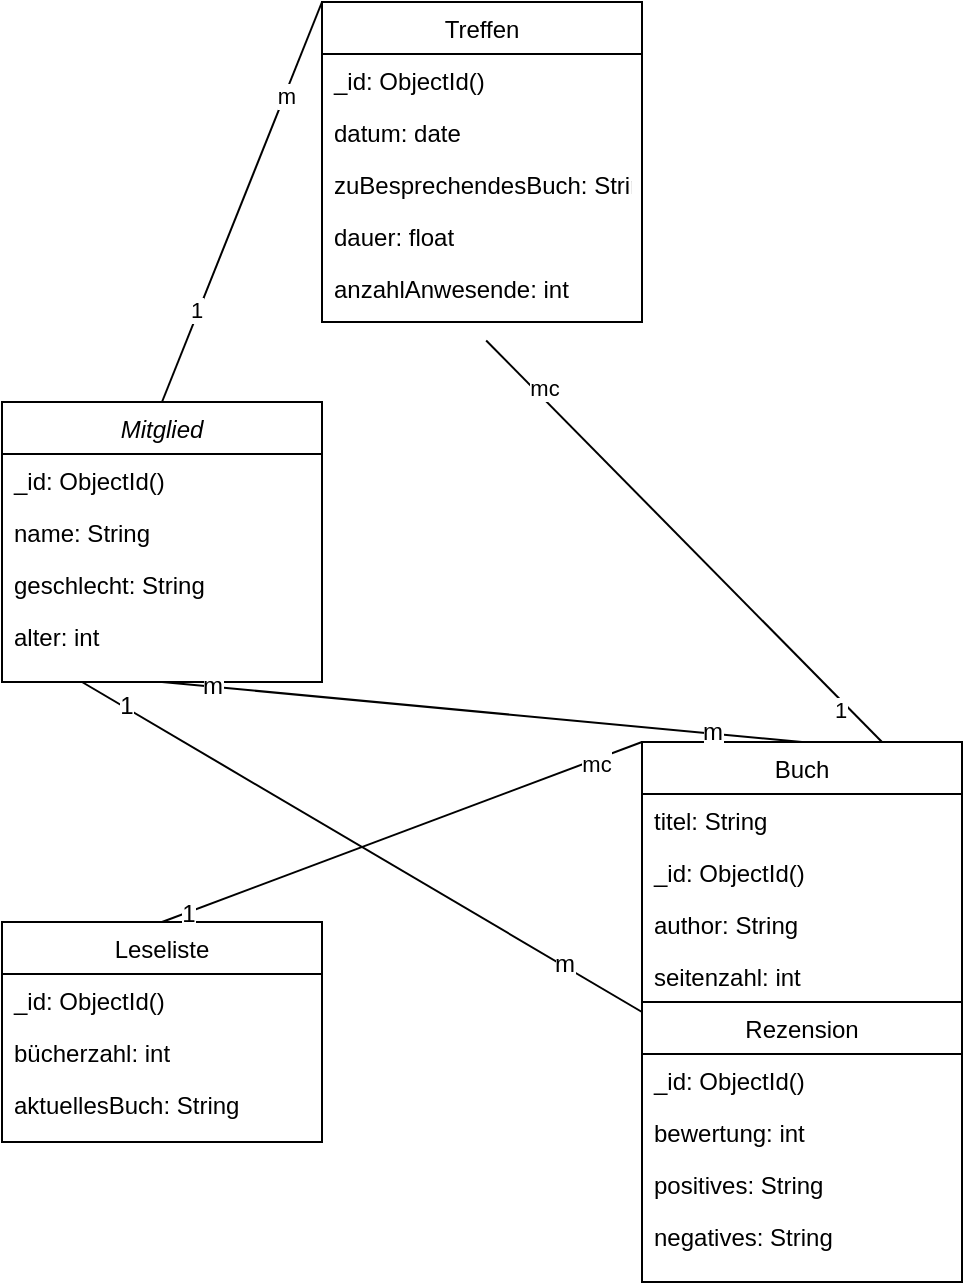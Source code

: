 <mxfile version="24.6.2" type="github">
  <diagram id="C5RBs43oDa-KdzZeNtuy" name="Page-1">
    <mxGraphModel dx="1293" dy="638" grid="1" gridSize="10" guides="1" tooltips="1" connect="1" arrows="1" fold="1" page="1" pageScale="1" pageWidth="827" pageHeight="1169" math="0" shadow="0">
      <root>
        <mxCell id="WIyWlLk6GJQsqaUBKTNV-0" />
        <mxCell id="WIyWlLk6GJQsqaUBKTNV-1" parent="WIyWlLk6GJQsqaUBKTNV-0" />
        <mxCell id="zkfFHV4jXpPFQw0GAbJ--0" value="Mitglied" style="swimlane;fontStyle=2;align=center;verticalAlign=top;childLayout=stackLayout;horizontal=1;startSize=26;horizontalStack=0;resizeParent=1;resizeLast=0;collapsible=1;marginBottom=0;rounded=0;shadow=0;strokeWidth=1;" parent="WIyWlLk6GJQsqaUBKTNV-1" vertex="1">
          <mxGeometry x="240" y="240" width="160" height="140" as="geometry">
            <mxRectangle x="230" y="140" width="160" height="26" as="alternateBounds" />
          </mxGeometry>
        </mxCell>
        <mxCell id="zkfFHV4jXpPFQw0GAbJ--1" value="_id: ObjectId()" style="text;align=left;verticalAlign=top;spacingLeft=4;spacingRight=4;overflow=hidden;rotatable=0;points=[[0,0.5],[1,0.5]];portConstraint=eastwest;" parent="zkfFHV4jXpPFQw0GAbJ--0" vertex="1">
          <mxGeometry y="26" width="160" height="26" as="geometry" />
        </mxCell>
        <mxCell id="zkfFHV4jXpPFQw0GAbJ--2" value="name: String" style="text;align=left;verticalAlign=top;spacingLeft=4;spacingRight=4;overflow=hidden;rotatable=0;points=[[0,0.5],[1,0.5]];portConstraint=eastwest;rounded=0;shadow=0;html=0;" parent="zkfFHV4jXpPFQw0GAbJ--0" vertex="1">
          <mxGeometry y="52" width="160" height="26" as="geometry" />
        </mxCell>
        <mxCell id="zkfFHV4jXpPFQw0GAbJ--3" value="geschlecht: String" style="text;align=left;verticalAlign=top;spacingLeft=4;spacingRight=4;overflow=hidden;rotatable=0;points=[[0,0.5],[1,0.5]];portConstraint=eastwest;rounded=0;shadow=0;html=0;" parent="zkfFHV4jXpPFQw0GAbJ--0" vertex="1">
          <mxGeometry y="78" width="160" height="26" as="geometry" />
        </mxCell>
        <mxCell id="WZe6CjqKuDSDT7CbNIua-0" value="alter: int" style="text;align=left;verticalAlign=top;spacingLeft=4;spacingRight=4;overflow=hidden;rotatable=0;points=[[0,0.5],[1,0.5]];portConstraint=eastwest;rounded=0;shadow=0;html=0;" parent="zkfFHV4jXpPFQw0GAbJ--0" vertex="1">
          <mxGeometry y="104" width="160" height="26" as="geometry" />
        </mxCell>
        <mxCell id="zkfFHV4jXpPFQw0GAbJ--17" value="Buch" style="swimlane;fontStyle=0;align=center;verticalAlign=top;childLayout=stackLayout;horizontal=1;startSize=26;horizontalStack=0;resizeParent=1;resizeLast=0;collapsible=1;marginBottom=0;rounded=0;shadow=0;strokeWidth=1;" parent="WIyWlLk6GJQsqaUBKTNV-1" vertex="1">
          <mxGeometry x="560" y="410" width="160" height="270" as="geometry">
            <mxRectangle x="550" y="140" width="160" height="26" as="alternateBounds" />
          </mxGeometry>
        </mxCell>
        <mxCell id="zkfFHV4jXpPFQw0GAbJ--19" value="titel: String" style="text;align=left;verticalAlign=top;spacingLeft=4;spacingRight=4;overflow=hidden;rotatable=0;points=[[0,0.5],[1,0.5]];portConstraint=eastwest;rounded=0;shadow=0;html=0;" parent="zkfFHV4jXpPFQw0GAbJ--17" vertex="1">
          <mxGeometry y="26" width="160" height="26" as="geometry" />
        </mxCell>
        <mxCell id="zkfFHV4jXpPFQw0GAbJ--18" value="_id: ObjectId()" style="text;align=left;verticalAlign=top;spacingLeft=4;spacingRight=4;overflow=hidden;rotatable=0;points=[[0,0.5],[1,0.5]];portConstraint=eastwest;" parent="zkfFHV4jXpPFQw0GAbJ--17" vertex="1">
          <mxGeometry y="52" width="160" height="26" as="geometry" />
        </mxCell>
        <mxCell id="zkfFHV4jXpPFQw0GAbJ--20" value="author: String" style="text;align=left;verticalAlign=top;spacingLeft=4;spacingRight=4;overflow=hidden;rotatable=0;points=[[0,0.5],[1,0.5]];portConstraint=eastwest;rounded=0;shadow=0;html=0;" parent="zkfFHV4jXpPFQw0GAbJ--17" vertex="1">
          <mxGeometry y="78" width="160" height="26" as="geometry" />
        </mxCell>
        <mxCell id="zkfFHV4jXpPFQw0GAbJ--21" value="seitenzahl: int" style="text;align=left;verticalAlign=top;spacingLeft=4;spacingRight=4;overflow=hidden;rotatable=0;points=[[0,0.5],[1,0.5]];portConstraint=eastwest;rounded=0;shadow=0;html=0;" parent="zkfFHV4jXpPFQw0GAbJ--17" vertex="1">
          <mxGeometry y="104" width="160" height="26" as="geometry" />
        </mxCell>
        <mxCell id="WZe6CjqKuDSDT7CbNIua-1" value="Rezension" style="swimlane;fontStyle=0;align=center;verticalAlign=top;childLayout=stackLayout;horizontal=1;startSize=26;horizontalStack=0;resizeParent=1;resizeLast=0;collapsible=1;marginBottom=0;rounded=0;shadow=0;strokeWidth=1;" parent="zkfFHV4jXpPFQw0GAbJ--17" vertex="1">
          <mxGeometry y="130" width="160" height="140" as="geometry">
            <mxRectangle x="550" y="140" width="160" height="26" as="alternateBounds" />
          </mxGeometry>
        </mxCell>
        <mxCell id="WZe6CjqKuDSDT7CbNIua-2" value="_id: ObjectId()" style="text;align=left;verticalAlign=top;spacingLeft=4;spacingRight=4;overflow=hidden;rotatable=0;points=[[0,0.5],[1,0.5]];portConstraint=eastwest;" parent="WZe6CjqKuDSDT7CbNIua-1" vertex="1">
          <mxGeometry y="26" width="160" height="26" as="geometry" />
        </mxCell>
        <mxCell id="WZe6CjqKuDSDT7CbNIua-3" value="bewertung: int" style="text;align=left;verticalAlign=top;spacingLeft=4;spacingRight=4;overflow=hidden;rotatable=0;points=[[0,0.5],[1,0.5]];portConstraint=eastwest;rounded=0;shadow=0;html=0;" parent="WZe6CjqKuDSDT7CbNIua-1" vertex="1">
          <mxGeometry y="52" width="160" height="26" as="geometry" />
        </mxCell>
        <mxCell id="WZe6CjqKuDSDT7CbNIua-4" value="positives: String" style="text;align=left;verticalAlign=top;spacingLeft=4;spacingRight=4;overflow=hidden;rotatable=0;points=[[0,0.5],[1,0.5]];portConstraint=eastwest;rounded=0;shadow=0;html=0;" parent="WZe6CjqKuDSDT7CbNIua-1" vertex="1">
          <mxGeometry y="78" width="160" height="26" as="geometry" />
        </mxCell>
        <mxCell id="WZe6CjqKuDSDT7CbNIua-5" value="negatives: String" style="text;align=left;verticalAlign=top;spacingLeft=4;spacingRight=4;overflow=hidden;rotatable=0;points=[[0,0.5],[1,0.5]];portConstraint=eastwest;rounded=0;shadow=0;html=0;" parent="WZe6CjqKuDSDT7CbNIua-1" vertex="1">
          <mxGeometry y="104" width="160" height="26" as="geometry" />
        </mxCell>
        <mxCell id="WZe6CjqKuDSDT7CbNIua-6" value="Treffen" style="swimlane;fontStyle=0;align=center;verticalAlign=top;childLayout=stackLayout;horizontal=1;startSize=26;horizontalStack=0;resizeParent=1;resizeLast=0;collapsible=1;marginBottom=0;rounded=0;shadow=0;strokeWidth=1;" parent="WIyWlLk6GJQsqaUBKTNV-1" vertex="1">
          <mxGeometry x="400" y="40" width="160" height="160" as="geometry">
            <mxRectangle x="550" y="140" width="160" height="26" as="alternateBounds" />
          </mxGeometry>
        </mxCell>
        <mxCell id="WZe6CjqKuDSDT7CbNIua-7" value="_id: ObjectId()" style="text;align=left;verticalAlign=top;spacingLeft=4;spacingRight=4;overflow=hidden;rotatable=0;points=[[0,0.5],[1,0.5]];portConstraint=eastwest;" parent="WZe6CjqKuDSDT7CbNIua-6" vertex="1">
          <mxGeometry y="26" width="160" height="26" as="geometry" />
        </mxCell>
        <mxCell id="WZe6CjqKuDSDT7CbNIua-8" value="datum: date" style="text;align=left;verticalAlign=top;spacingLeft=4;spacingRight=4;overflow=hidden;rotatable=0;points=[[0,0.5],[1,0.5]];portConstraint=eastwest;rounded=0;shadow=0;html=0;" parent="WZe6CjqKuDSDT7CbNIua-6" vertex="1">
          <mxGeometry y="52" width="160" height="26" as="geometry" />
        </mxCell>
        <mxCell id="WZe6CjqKuDSDT7CbNIua-10" value="zuBesprechendesBuch: String" style="text;align=left;verticalAlign=top;spacingLeft=4;spacingRight=4;overflow=hidden;rotatable=0;points=[[0,0.5],[1,0.5]];portConstraint=eastwest;rounded=0;shadow=0;html=0;" parent="WZe6CjqKuDSDT7CbNIua-6" vertex="1">
          <mxGeometry y="78" width="160" height="26" as="geometry" />
        </mxCell>
        <mxCell id="WZe6CjqKuDSDT7CbNIua-9" value="dauer: float" style="text;align=left;verticalAlign=top;spacingLeft=4;spacingRight=4;overflow=hidden;rotatable=0;points=[[0,0.5],[1,0.5]];portConstraint=eastwest;rounded=0;shadow=0;html=0;" parent="WZe6CjqKuDSDT7CbNIua-6" vertex="1">
          <mxGeometry y="104" width="160" height="26" as="geometry" />
        </mxCell>
        <mxCell id="WZe6CjqKuDSDT7CbNIua-16" value="anzahlAnwesende: int" style="text;align=left;verticalAlign=top;spacingLeft=4;spacingRight=4;overflow=hidden;rotatable=0;points=[[0,0.5],[1,0.5]];portConstraint=eastwest;rounded=0;shadow=0;html=0;" parent="WZe6CjqKuDSDT7CbNIua-6" vertex="1">
          <mxGeometry y="130" width="160" height="26" as="geometry" />
        </mxCell>
        <mxCell id="WZe6CjqKuDSDT7CbNIua-11" value="Leseliste" style="swimlane;fontStyle=0;align=center;verticalAlign=top;childLayout=stackLayout;horizontal=1;startSize=26;horizontalStack=0;resizeParent=1;resizeLast=0;collapsible=1;marginBottom=0;rounded=0;shadow=0;strokeWidth=1;" parent="WIyWlLk6GJQsqaUBKTNV-1" vertex="1">
          <mxGeometry x="240" y="500" width="160" height="110" as="geometry">
            <mxRectangle x="550" y="140" width="160" height="26" as="alternateBounds" />
          </mxGeometry>
        </mxCell>
        <mxCell id="WZe6CjqKuDSDT7CbNIua-12" value="_id: ObjectId()" style="text;align=left;verticalAlign=top;spacingLeft=4;spacingRight=4;overflow=hidden;rotatable=0;points=[[0,0.5],[1,0.5]];portConstraint=eastwest;" parent="WZe6CjqKuDSDT7CbNIua-11" vertex="1">
          <mxGeometry y="26" width="160" height="26" as="geometry" />
        </mxCell>
        <mxCell id="WZe6CjqKuDSDT7CbNIua-13" value="bücherzahl: int" style="text;align=left;verticalAlign=top;spacingLeft=4;spacingRight=4;overflow=hidden;rotatable=0;points=[[0,0.5],[1,0.5]];portConstraint=eastwest;rounded=0;shadow=0;html=0;" parent="WZe6CjqKuDSDT7CbNIua-11" vertex="1">
          <mxGeometry y="52" width="160" height="26" as="geometry" />
        </mxCell>
        <mxCell id="WZe6CjqKuDSDT7CbNIua-14" value="aktuellesBuch: String" style="text;align=left;verticalAlign=top;spacingLeft=4;spacingRight=4;overflow=hidden;rotatable=0;points=[[0,0.5],[1,0.5]];portConstraint=eastwest;rounded=0;shadow=0;html=0;" parent="WZe6CjqKuDSDT7CbNIua-11" vertex="1">
          <mxGeometry y="78" width="160" height="26" as="geometry" />
        </mxCell>
        <mxCell id="WZe6CjqKuDSDT7CbNIua-18" value="" style="endArrow=none;html=1;rounded=0;fontSize=12;startSize=8;endSize=8;curved=1;entryX=0.5;entryY=0;entryDx=0;entryDy=0;exitX=0.5;exitY=1;exitDx=0;exitDy=0;" parent="WIyWlLk6GJQsqaUBKTNV-1" source="zkfFHV4jXpPFQw0GAbJ--0" target="zkfFHV4jXpPFQw0GAbJ--17" edge="1">
          <mxGeometry width="50" height="50" relative="1" as="geometry">
            <mxPoint x="390" y="440" as="sourcePoint" />
            <mxPoint x="510" y="440" as="targetPoint" />
          </mxGeometry>
        </mxCell>
        <mxCell id="WZe6CjqKuDSDT7CbNIua-19" value="m" style="edgeLabel;html=1;align=center;verticalAlign=middle;resizable=0;points=[];fontSize=12;" parent="WZe6CjqKuDSDT7CbNIua-18" vertex="1" connectable="0">
          <mxGeometry x="-0.848" y="1" relative="1" as="geometry">
            <mxPoint as="offset" />
          </mxGeometry>
        </mxCell>
        <mxCell id="WZe6CjqKuDSDT7CbNIua-20" value="m" style="edgeLabel;html=1;align=center;verticalAlign=middle;resizable=0;points=[];fontSize=12;" parent="WZe6CjqKuDSDT7CbNIua-18" vertex="1" connectable="0">
          <mxGeometry x="0.716" y="1" relative="1" as="geometry">
            <mxPoint as="offset" />
          </mxGeometry>
        </mxCell>
        <mxCell id="WZe6CjqKuDSDT7CbNIua-21" value="" style="endArrow=none;html=1;rounded=0;entryX=0.75;entryY=0;entryDx=0;entryDy=0;exitX=0.513;exitY=1.509;exitDx=0;exitDy=0;exitPerimeter=0;" parent="WIyWlLk6GJQsqaUBKTNV-1" source="WZe6CjqKuDSDT7CbNIua-16" target="zkfFHV4jXpPFQw0GAbJ--17" edge="1">
          <mxGeometry relative="1" as="geometry">
            <mxPoint x="520" y="360" as="sourcePoint" />
            <mxPoint x="640" y="260" as="targetPoint" />
          </mxGeometry>
        </mxCell>
        <mxCell id="WZe6CjqKuDSDT7CbNIua-22" value="mc" style="edgeLabel;html=1;align=center;verticalAlign=middle;resizable=0;points=[];" parent="WZe6CjqKuDSDT7CbNIua-21" vertex="1" connectable="0">
          <mxGeometry x="-0.741" y="4" relative="1" as="geometry">
            <mxPoint as="offset" />
          </mxGeometry>
        </mxCell>
        <mxCell id="WZe6CjqKuDSDT7CbNIua-23" value="1" style="edgeLabel;html=1;align=center;verticalAlign=middle;resizable=0;points=[];" parent="WZe6CjqKuDSDT7CbNIua-21" vertex="1" connectable="0">
          <mxGeometry x="0.813" y="-4" relative="1" as="geometry">
            <mxPoint as="offset" />
          </mxGeometry>
        </mxCell>
        <mxCell id="WZe6CjqKuDSDT7CbNIua-24" value="" style="endArrow=none;html=1;rounded=0;exitX=0;exitY=0;exitDx=0;exitDy=0;entryX=0.5;entryY=0;entryDx=0;entryDy=0;" parent="WIyWlLk6GJQsqaUBKTNV-1" source="zkfFHV4jXpPFQw0GAbJ--17" target="WZe6CjqKuDSDT7CbNIua-11" edge="1">
          <mxGeometry relative="1" as="geometry">
            <mxPoint x="354" y="460" as="sourcePoint" />
            <mxPoint x="474" y="460" as="targetPoint" />
          </mxGeometry>
        </mxCell>
        <mxCell id="WZe6CjqKuDSDT7CbNIua-26" value="mc" style="edgeLabel;html=1;align=center;verticalAlign=middle;resizable=0;points=[];" parent="WZe6CjqKuDSDT7CbNIua-24" vertex="1" connectable="0">
          <mxGeometry x="-0.796" y="2" relative="1" as="geometry">
            <mxPoint as="offset" />
          </mxGeometry>
        </mxCell>
        <mxCell id="WZe6CjqKuDSDT7CbNIua-27" value="1" style="edgeLabel;html=1;align=center;verticalAlign=middle;resizable=0;points=[];fontSize=12;" parent="WZe6CjqKuDSDT7CbNIua-24" vertex="1" connectable="0">
          <mxGeometry x="0.895" relative="1" as="geometry">
            <mxPoint as="offset" />
          </mxGeometry>
        </mxCell>
        <mxCell id="WZe6CjqKuDSDT7CbNIua-28" value="" style="endArrow=none;html=1;rounded=0;exitX=0;exitY=0;exitDx=0;exitDy=0;entryX=0.5;entryY=0;entryDx=0;entryDy=0;" parent="WIyWlLk6GJQsqaUBKTNV-1" source="WZe6CjqKuDSDT7CbNIua-6" target="zkfFHV4jXpPFQw0GAbJ--0" edge="1">
          <mxGeometry relative="1" as="geometry">
            <mxPoint x="260" y="220" as="sourcePoint" />
            <mxPoint x="260" y="320" as="targetPoint" />
          </mxGeometry>
        </mxCell>
        <mxCell id="WZe6CjqKuDSDT7CbNIua-29" value="m" style="edgeLabel;html=1;align=center;verticalAlign=middle;resizable=0;points=[];" parent="WZe6CjqKuDSDT7CbNIua-28" vertex="1" connectable="0">
          <mxGeometry x="-0.492" y="2" relative="1" as="geometry">
            <mxPoint y="-5" as="offset" />
          </mxGeometry>
        </mxCell>
        <mxCell id="WZe6CjqKuDSDT7CbNIua-30" value="1" style="edgeLabel;html=1;align=center;verticalAlign=middle;resizable=0;points=[];" parent="WZe6CjqKuDSDT7CbNIua-28" vertex="1" connectable="0">
          <mxGeometry x="0.544" y="-2" relative="1" as="geometry">
            <mxPoint as="offset" />
          </mxGeometry>
        </mxCell>
        <mxCell id="1iyWrcXK4PLIJNKqxMo9-0" value="" style="endArrow=none;html=1;rounded=0;fontSize=12;startSize=8;endSize=8;curved=1;entryX=0;entryY=0.5;entryDx=0;entryDy=0;exitX=0.25;exitY=1;exitDx=0;exitDy=0;" edge="1" parent="WIyWlLk6GJQsqaUBKTNV-1" source="zkfFHV4jXpPFQw0GAbJ--0" target="zkfFHV4jXpPFQw0GAbJ--17">
          <mxGeometry width="50" height="50" relative="1" as="geometry">
            <mxPoint x="330" y="390" as="sourcePoint" />
            <mxPoint x="650" y="420" as="targetPoint" />
          </mxGeometry>
        </mxCell>
        <mxCell id="1iyWrcXK4PLIJNKqxMo9-1" value="1" style="edgeLabel;html=1;align=center;verticalAlign=middle;resizable=0;points=[];fontSize=12;" vertex="1" connectable="0" parent="1iyWrcXK4PLIJNKqxMo9-0">
          <mxGeometry x="-0.848" y="1" relative="1" as="geometry">
            <mxPoint as="offset" />
          </mxGeometry>
        </mxCell>
        <mxCell id="1iyWrcXK4PLIJNKqxMo9-2" value="m" style="edgeLabel;html=1;align=center;verticalAlign=middle;resizable=0;points=[];fontSize=12;" vertex="1" connectable="0" parent="1iyWrcXK4PLIJNKqxMo9-0">
          <mxGeometry x="0.716" y="1" relative="1" as="geometry">
            <mxPoint as="offset" />
          </mxGeometry>
        </mxCell>
      </root>
    </mxGraphModel>
  </diagram>
</mxfile>
